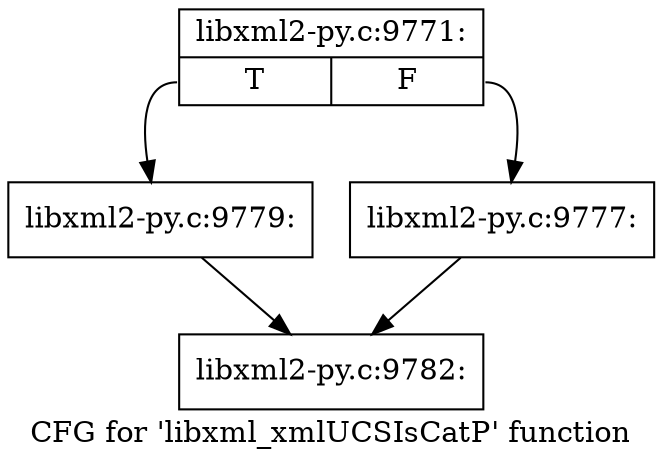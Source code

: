 digraph "CFG for 'libxml_xmlUCSIsCatP' function" {
	label="CFG for 'libxml_xmlUCSIsCatP' function";

	Node0x407cc70 [shape=record,label="{libxml2-py.c:9771:|{<s0>T|<s1>F}}"];
	Node0x407cc70:s0 -> Node0x407e590;
	Node0x407cc70:s1 -> Node0x407e540;
	Node0x407e540 [shape=record,label="{libxml2-py.c:9777:}"];
	Node0x407e540 -> Node0x455f1e0;
	Node0x407e590 [shape=record,label="{libxml2-py.c:9779:}"];
	Node0x407e590 -> Node0x455f1e0;
	Node0x455f1e0 [shape=record,label="{libxml2-py.c:9782:}"];
}
